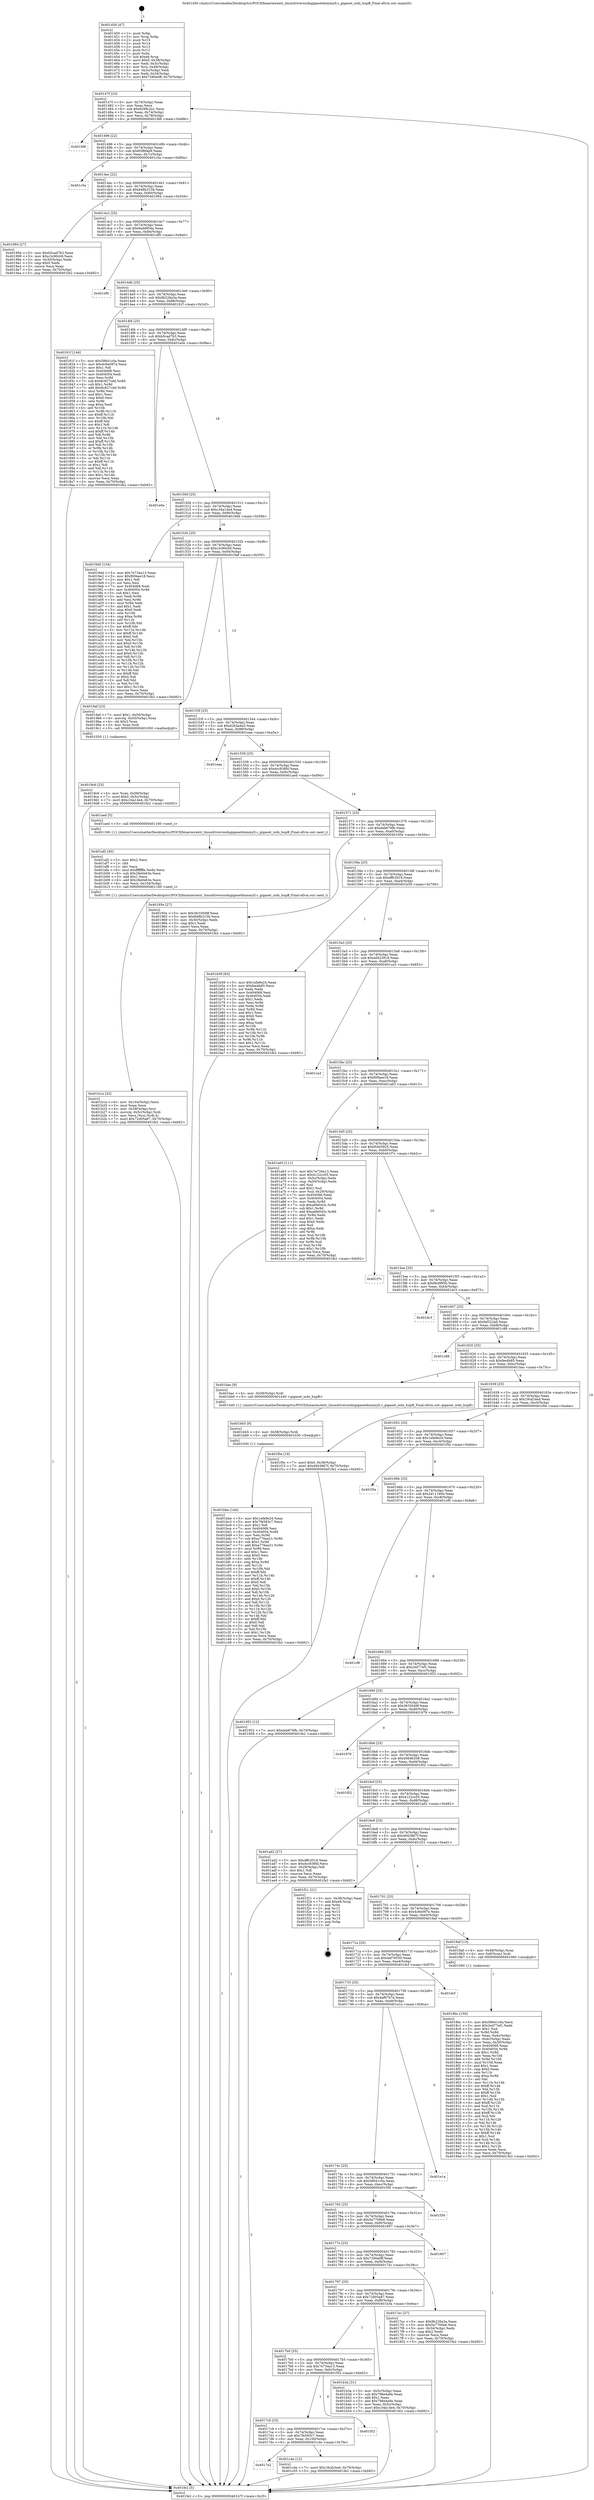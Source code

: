 digraph "0x401450" {
  label = "0x401450 (/mnt/c/Users/mathe/Desktop/tcc/POCII/binaries/extr_linuxdriversisdngigasetdummyll.c_gigaset_isdn_hupB_Final-ollvm.out::main(0))"
  labelloc = "t"
  node[shape=record]

  Entry [label="",width=0.3,height=0.3,shape=circle,fillcolor=black,style=filled]
  "0x40147f" [label="{
     0x40147f [23]\l
     | [instrs]\l
     &nbsp;&nbsp;0x40147f \<+3\>: mov -0x70(%rbp),%eax\l
     &nbsp;&nbsp;0x401482 \<+2\>: mov %eax,%ecx\l
     &nbsp;&nbsp;0x401484 \<+6\>: sub $0x8289c2a1,%ecx\l
     &nbsp;&nbsp;0x40148a \<+3\>: mov %eax,-0x74(%rbp)\l
     &nbsp;&nbsp;0x40148d \<+3\>: mov %ecx,-0x78(%rbp)\l
     &nbsp;&nbsp;0x401490 \<+6\>: je 0000000000401fd6 \<main+0xb86\>\l
  }"]
  "0x401fd6" [label="{
     0x401fd6\l
  }", style=dashed]
  "0x401496" [label="{
     0x401496 [22]\l
     | [instrs]\l
     &nbsp;&nbsp;0x401496 \<+5\>: jmp 000000000040149b \<main+0x4b\>\l
     &nbsp;&nbsp;0x40149b \<+3\>: mov -0x74(%rbp),%eax\l
     &nbsp;&nbsp;0x40149e \<+5\>: sub $0x83f6fab9,%eax\l
     &nbsp;&nbsp;0x4014a3 \<+3\>: mov %eax,-0x7c(%rbp)\l
     &nbsp;&nbsp;0x4014a6 \<+6\>: je 0000000000401c5a \<main+0x80a\>\l
  }"]
  Exit [label="",width=0.3,height=0.3,shape=circle,fillcolor=black,style=filled,peripheries=2]
  "0x401c5a" [label="{
     0x401c5a\l
  }", style=dashed]
  "0x4014ac" [label="{
     0x4014ac [22]\l
     | [instrs]\l
     &nbsp;&nbsp;0x4014ac \<+5\>: jmp 00000000004014b1 \<main+0x61\>\l
     &nbsp;&nbsp;0x4014b1 \<+3\>: mov -0x74(%rbp),%eax\l
     &nbsp;&nbsp;0x4014b4 \<+5\>: sub $0x848b315b,%eax\l
     &nbsp;&nbsp;0x4014b9 \<+3\>: mov %eax,-0x80(%rbp)\l
     &nbsp;&nbsp;0x4014bc \<+6\>: je 0000000000401994 \<main+0x544\>\l
  }"]
  "0x4017e2" [label="{
     0x4017e2\l
  }", style=dashed]
  "0x401994" [label="{
     0x401994 [27]\l
     | [instrs]\l
     &nbsp;&nbsp;0x401994 \<+5\>: mov $0xb5cad7b3,%eax\l
     &nbsp;&nbsp;0x401999 \<+5\>: mov $0xc3c90cb9,%ecx\l
     &nbsp;&nbsp;0x40199e \<+3\>: mov -0x30(%rbp),%edx\l
     &nbsp;&nbsp;0x4019a1 \<+3\>: cmp $0x0,%edx\l
     &nbsp;&nbsp;0x4019a4 \<+3\>: cmove %ecx,%eax\l
     &nbsp;&nbsp;0x4019a7 \<+3\>: mov %eax,-0x70(%rbp)\l
     &nbsp;&nbsp;0x4019aa \<+5\>: jmp 0000000000401fe2 \<main+0xb92\>\l
  }"]
  "0x4014c2" [label="{
     0x4014c2 [25]\l
     | [instrs]\l
     &nbsp;&nbsp;0x4014c2 \<+5\>: jmp 00000000004014c7 \<main+0x77\>\l
     &nbsp;&nbsp;0x4014c7 \<+3\>: mov -0x74(%rbp),%eax\l
     &nbsp;&nbsp;0x4014ca \<+5\>: sub $0x9add954a,%eax\l
     &nbsp;&nbsp;0x4014cf \<+6\>: mov %eax,-0x84(%rbp)\l
     &nbsp;&nbsp;0x4014d5 \<+6\>: je 0000000000401df0 \<main+0x9a0\>\l
  }"]
  "0x401c4e" [label="{
     0x401c4e [12]\l
     | [instrs]\l
     &nbsp;&nbsp;0x401c4e \<+7\>: movl $0x19cd24ed,-0x70(%rbp)\l
     &nbsp;&nbsp;0x401c55 \<+5\>: jmp 0000000000401fe2 \<main+0xb92\>\l
  }"]
  "0x401df0" [label="{
     0x401df0\l
  }", style=dashed]
  "0x4014db" [label="{
     0x4014db [25]\l
     | [instrs]\l
     &nbsp;&nbsp;0x4014db \<+5\>: jmp 00000000004014e0 \<main+0x90\>\l
     &nbsp;&nbsp;0x4014e0 \<+3\>: mov -0x74(%rbp),%eax\l
     &nbsp;&nbsp;0x4014e3 \<+5\>: sub $0x9b226a3a,%eax\l
     &nbsp;&nbsp;0x4014e8 \<+6\>: mov %eax,-0x88(%rbp)\l
     &nbsp;&nbsp;0x4014ee \<+6\>: je 000000000040181f \<main+0x3cf\>\l
  }"]
  "0x4017c9" [label="{
     0x4017c9 [25]\l
     | [instrs]\l
     &nbsp;&nbsp;0x4017c9 \<+5\>: jmp 00000000004017ce \<main+0x37e\>\l
     &nbsp;&nbsp;0x4017ce \<+3\>: mov -0x74(%rbp),%eax\l
     &nbsp;&nbsp;0x4017d1 \<+5\>: sub $0x7fe583c7,%eax\l
     &nbsp;&nbsp;0x4017d6 \<+6\>: mov %eax,-0x100(%rbp)\l
     &nbsp;&nbsp;0x4017dc \<+6\>: je 0000000000401c4e \<main+0x7fe\>\l
  }"]
  "0x40181f" [label="{
     0x40181f [144]\l
     | [instrs]\l
     &nbsp;&nbsp;0x40181f \<+5\>: mov $0x58641c0a,%eax\l
     &nbsp;&nbsp;0x401824 \<+5\>: mov $0x4c6e097e,%ecx\l
     &nbsp;&nbsp;0x401829 \<+2\>: mov $0x1,%dl\l
     &nbsp;&nbsp;0x40182b \<+7\>: mov 0x404068,%esi\l
     &nbsp;&nbsp;0x401832 \<+7\>: mov 0x404054,%edi\l
     &nbsp;&nbsp;0x401839 \<+3\>: mov %esi,%r8d\l
     &nbsp;&nbsp;0x40183c \<+7\>: sub $0x8c827cdd,%r8d\l
     &nbsp;&nbsp;0x401843 \<+4\>: sub $0x1,%r8d\l
     &nbsp;&nbsp;0x401847 \<+7\>: add $0x8c827cdd,%r8d\l
     &nbsp;&nbsp;0x40184e \<+4\>: imul %r8d,%esi\l
     &nbsp;&nbsp;0x401852 \<+3\>: and $0x1,%esi\l
     &nbsp;&nbsp;0x401855 \<+3\>: cmp $0x0,%esi\l
     &nbsp;&nbsp;0x401858 \<+4\>: sete %r9b\l
     &nbsp;&nbsp;0x40185c \<+3\>: cmp $0xa,%edi\l
     &nbsp;&nbsp;0x40185f \<+4\>: setl %r10b\l
     &nbsp;&nbsp;0x401863 \<+3\>: mov %r9b,%r11b\l
     &nbsp;&nbsp;0x401866 \<+4\>: xor $0xff,%r11b\l
     &nbsp;&nbsp;0x40186a \<+3\>: mov %r10b,%bl\l
     &nbsp;&nbsp;0x40186d \<+3\>: xor $0xff,%bl\l
     &nbsp;&nbsp;0x401870 \<+3\>: xor $0x1,%dl\l
     &nbsp;&nbsp;0x401873 \<+3\>: mov %r11b,%r14b\l
     &nbsp;&nbsp;0x401876 \<+4\>: and $0xff,%r14b\l
     &nbsp;&nbsp;0x40187a \<+3\>: and %dl,%r9b\l
     &nbsp;&nbsp;0x40187d \<+3\>: mov %bl,%r15b\l
     &nbsp;&nbsp;0x401880 \<+4\>: and $0xff,%r15b\l
     &nbsp;&nbsp;0x401884 \<+3\>: and %dl,%r10b\l
     &nbsp;&nbsp;0x401887 \<+3\>: or %r9b,%r14b\l
     &nbsp;&nbsp;0x40188a \<+3\>: or %r10b,%r15b\l
     &nbsp;&nbsp;0x40188d \<+3\>: xor %r15b,%r14b\l
     &nbsp;&nbsp;0x401890 \<+3\>: or %bl,%r11b\l
     &nbsp;&nbsp;0x401893 \<+4\>: xor $0xff,%r11b\l
     &nbsp;&nbsp;0x401897 \<+3\>: or $0x1,%dl\l
     &nbsp;&nbsp;0x40189a \<+3\>: and %dl,%r11b\l
     &nbsp;&nbsp;0x40189d \<+3\>: or %r11b,%r14b\l
     &nbsp;&nbsp;0x4018a0 \<+4\>: test $0x1,%r14b\l
     &nbsp;&nbsp;0x4018a4 \<+3\>: cmovne %ecx,%eax\l
     &nbsp;&nbsp;0x4018a7 \<+3\>: mov %eax,-0x70(%rbp)\l
     &nbsp;&nbsp;0x4018aa \<+5\>: jmp 0000000000401fe2 \<main+0xb92\>\l
  }"]
  "0x4014f4" [label="{
     0x4014f4 [25]\l
     | [instrs]\l
     &nbsp;&nbsp;0x4014f4 \<+5\>: jmp 00000000004014f9 \<main+0xa9\>\l
     &nbsp;&nbsp;0x4014f9 \<+3\>: mov -0x74(%rbp),%eax\l
     &nbsp;&nbsp;0x4014fc \<+5\>: sub $0xb5cad7b3,%eax\l
     &nbsp;&nbsp;0x401501 \<+6\>: mov %eax,-0x8c(%rbp)\l
     &nbsp;&nbsp;0x401507 \<+6\>: je 0000000000401e0e \<main+0x9be\>\l
  }"]
  "0x401f52" [label="{
     0x401f52\l
  }", style=dashed]
  "0x401e0e" [label="{
     0x401e0e\l
  }", style=dashed]
  "0x40150d" [label="{
     0x40150d [25]\l
     | [instrs]\l
     &nbsp;&nbsp;0x40150d \<+5\>: jmp 0000000000401512 \<main+0xc2\>\l
     &nbsp;&nbsp;0x401512 \<+3\>: mov -0x74(%rbp),%eax\l
     &nbsp;&nbsp;0x401515 \<+5\>: sub $0xc34a14e4,%eax\l
     &nbsp;&nbsp;0x40151a \<+6\>: mov %eax,-0x90(%rbp)\l
     &nbsp;&nbsp;0x401520 \<+6\>: je 00000000004019dd \<main+0x58d\>\l
  }"]
  "0x401bbe" [label="{
     0x401bbe [144]\l
     | [instrs]\l
     &nbsp;&nbsp;0x401bbe \<+5\>: mov $0x1efa9e24,%eax\l
     &nbsp;&nbsp;0x401bc3 \<+5\>: mov $0x7fe583c7,%ecx\l
     &nbsp;&nbsp;0x401bc8 \<+2\>: mov $0x1,%dl\l
     &nbsp;&nbsp;0x401bca \<+7\>: mov 0x404068,%esi\l
     &nbsp;&nbsp;0x401bd1 \<+8\>: mov 0x404054,%r8d\l
     &nbsp;&nbsp;0x401bd9 \<+3\>: mov %esi,%r9d\l
     &nbsp;&nbsp;0x401bdc \<+7\>: sub $0xa776ae21,%r9d\l
     &nbsp;&nbsp;0x401be3 \<+4\>: sub $0x1,%r9d\l
     &nbsp;&nbsp;0x401be7 \<+7\>: add $0xa776ae21,%r9d\l
     &nbsp;&nbsp;0x401bee \<+4\>: imul %r9d,%esi\l
     &nbsp;&nbsp;0x401bf2 \<+3\>: and $0x1,%esi\l
     &nbsp;&nbsp;0x401bf5 \<+3\>: cmp $0x0,%esi\l
     &nbsp;&nbsp;0x401bf8 \<+4\>: sete %r10b\l
     &nbsp;&nbsp;0x401bfc \<+4\>: cmp $0xa,%r8d\l
     &nbsp;&nbsp;0x401c00 \<+4\>: setl %r11b\l
     &nbsp;&nbsp;0x401c04 \<+3\>: mov %r10b,%bl\l
     &nbsp;&nbsp;0x401c07 \<+3\>: xor $0xff,%bl\l
     &nbsp;&nbsp;0x401c0a \<+3\>: mov %r11b,%r14b\l
     &nbsp;&nbsp;0x401c0d \<+4\>: xor $0xff,%r14b\l
     &nbsp;&nbsp;0x401c11 \<+3\>: xor $0x0,%dl\l
     &nbsp;&nbsp;0x401c14 \<+3\>: mov %bl,%r15b\l
     &nbsp;&nbsp;0x401c17 \<+4\>: and $0x0,%r15b\l
     &nbsp;&nbsp;0x401c1b \<+3\>: and %dl,%r10b\l
     &nbsp;&nbsp;0x401c1e \<+3\>: mov %r14b,%r12b\l
     &nbsp;&nbsp;0x401c21 \<+4\>: and $0x0,%r12b\l
     &nbsp;&nbsp;0x401c25 \<+3\>: and %dl,%r11b\l
     &nbsp;&nbsp;0x401c28 \<+3\>: or %r10b,%r15b\l
     &nbsp;&nbsp;0x401c2b \<+3\>: or %r11b,%r12b\l
     &nbsp;&nbsp;0x401c2e \<+3\>: xor %r12b,%r15b\l
     &nbsp;&nbsp;0x401c31 \<+3\>: or %r14b,%bl\l
     &nbsp;&nbsp;0x401c34 \<+3\>: xor $0xff,%bl\l
     &nbsp;&nbsp;0x401c37 \<+3\>: or $0x0,%dl\l
     &nbsp;&nbsp;0x401c3a \<+2\>: and %dl,%bl\l
     &nbsp;&nbsp;0x401c3c \<+3\>: or %bl,%r15b\l
     &nbsp;&nbsp;0x401c3f \<+4\>: test $0x1,%r15b\l
     &nbsp;&nbsp;0x401c43 \<+3\>: cmovne %ecx,%eax\l
     &nbsp;&nbsp;0x401c46 \<+3\>: mov %eax,-0x70(%rbp)\l
     &nbsp;&nbsp;0x401c49 \<+5\>: jmp 0000000000401fe2 \<main+0xb92\>\l
  }"]
  "0x4019dd" [label="{
     0x4019dd [134]\l
     | [instrs]\l
     &nbsp;&nbsp;0x4019dd \<+5\>: mov $0x7e734a13,%eax\l
     &nbsp;&nbsp;0x4019e2 \<+5\>: mov $0xf00bee18,%ecx\l
     &nbsp;&nbsp;0x4019e7 \<+2\>: mov $0x1,%dl\l
     &nbsp;&nbsp;0x4019e9 \<+2\>: xor %esi,%esi\l
     &nbsp;&nbsp;0x4019eb \<+7\>: mov 0x404068,%edi\l
     &nbsp;&nbsp;0x4019f2 \<+8\>: mov 0x404054,%r8d\l
     &nbsp;&nbsp;0x4019fa \<+3\>: sub $0x1,%esi\l
     &nbsp;&nbsp;0x4019fd \<+3\>: mov %edi,%r9d\l
     &nbsp;&nbsp;0x401a00 \<+3\>: add %esi,%r9d\l
     &nbsp;&nbsp;0x401a03 \<+4\>: imul %r9d,%edi\l
     &nbsp;&nbsp;0x401a07 \<+3\>: and $0x1,%edi\l
     &nbsp;&nbsp;0x401a0a \<+3\>: cmp $0x0,%edi\l
     &nbsp;&nbsp;0x401a0d \<+4\>: sete %r10b\l
     &nbsp;&nbsp;0x401a11 \<+4\>: cmp $0xa,%r8d\l
     &nbsp;&nbsp;0x401a15 \<+4\>: setl %r11b\l
     &nbsp;&nbsp;0x401a19 \<+3\>: mov %r10b,%bl\l
     &nbsp;&nbsp;0x401a1c \<+3\>: xor $0xff,%bl\l
     &nbsp;&nbsp;0x401a1f \<+3\>: mov %r11b,%r14b\l
     &nbsp;&nbsp;0x401a22 \<+4\>: xor $0xff,%r14b\l
     &nbsp;&nbsp;0x401a26 \<+3\>: xor $0x0,%dl\l
     &nbsp;&nbsp;0x401a29 \<+3\>: mov %bl,%r15b\l
     &nbsp;&nbsp;0x401a2c \<+4\>: and $0x0,%r15b\l
     &nbsp;&nbsp;0x401a30 \<+3\>: and %dl,%r10b\l
     &nbsp;&nbsp;0x401a33 \<+3\>: mov %r14b,%r12b\l
     &nbsp;&nbsp;0x401a36 \<+4\>: and $0x0,%r12b\l
     &nbsp;&nbsp;0x401a3a \<+3\>: and %dl,%r11b\l
     &nbsp;&nbsp;0x401a3d \<+3\>: or %r10b,%r15b\l
     &nbsp;&nbsp;0x401a40 \<+3\>: or %r11b,%r12b\l
     &nbsp;&nbsp;0x401a43 \<+3\>: xor %r12b,%r15b\l
     &nbsp;&nbsp;0x401a46 \<+3\>: or %r14b,%bl\l
     &nbsp;&nbsp;0x401a49 \<+3\>: xor $0xff,%bl\l
     &nbsp;&nbsp;0x401a4c \<+3\>: or $0x0,%dl\l
     &nbsp;&nbsp;0x401a4f \<+2\>: and %dl,%bl\l
     &nbsp;&nbsp;0x401a51 \<+3\>: or %bl,%r15b\l
     &nbsp;&nbsp;0x401a54 \<+4\>: test $0x1,%r15b\l
     &nbsp;&nbsp;0x401a58 \<+3\>: cmovne %ecx,%eax\l
     &nbsp;&nbsp;0x401a5b \<+3\>: mov %eax,-0x70(%rbp)\l
     &nbsp;&nbsp;0x401a5e \<+5\>: jmp 0000000000401fe2 \<main+0xb92\>\l
  }"]
  "0x401526" [label="{
     0x401526 [25]\l
     | [instrs]\l
     &nbsp;&nbsp;0x401526 \<+5\>: jmp 000000000040152b \<main+0xdb\>\l
     &nbsp;&nbsp;0x40152b \<+3\>: mov -0x74(%rbp),%eax\l
     &nbsp;&nbsp;0x40152e \<+5\>: sub $0xc3c90cb9,%eax\l
     &nbsp;&nbsp;0x401533 \<+6\>: mov %eax,-0x94(%rbp)\l
     &nbsp;&nbsp;0x401539 \<+6\>: je 00000000004019af \<main+0x55f\>\l
  }"]
  "0x401bb5" [label="{
     0x401bb5 [9]\l
     | [instrs]\l
     &nbsp;&nbsp;0x401bb5 \<+4\>: mov -0x58(%rbp),%rdi\l
     &nbsp;&nbsp;0x401bb9 \<+5\>: call 0000000000401030 \<free@plt\>\l
     | [calls]\l
     &nbsp;&nbsp;0x401030 \{1\} (unknown)\l
  }"]
  "0x4019af" [label="{
     0x4019af [23]\l
     | [instrs]\l
     &nbsp;&nbsp;0x4019af \<+7\>: movl $0x1,-0x50(%rbp)\l
     &nbsp;&nbsp;0x4019b6 \<+4\>: movslq -0x50(%rbp),%rax\l
     &nbsp;&nbsp;0x4019ba \<+4\>: shl $0x2,%rax\l
     &nbsp;&nbsp;0x4019be \<+3\>: mov %rax,%rdi\l
     &nbsp;&nbsp;0x4019c1 \<+5\>: call 0000000000401050 \<malloc@plt\>\l
     | [calls]\l
     &nbsp;&nbsp;0x401050 \{1\} (unknown)\l
  }"]
  "0x40153f" [label="{
     0x40153f [25]\l
     | [instrs]\l
     &nbsp;&nbsp;0x40153f \<+5\>: jmp 0000000000401544 \<main+0xf4\>\l
     &nbsp;&nbsp;0x401544 \<+3\>: mov -0x74(%rbp),%eax\l
     &nbsp;&nbsp;0x401547 \<+5\>: sub $0xd2b5a4a5,%eax\l
     &nbsp;&nbsp;0x40154c \<+6\>: mov %eax,-0x98(%rbp)\l
     &nbsp;&nbsp;0x401552 \<+6\>: je 0000000000401eaa \<main+0xa5a\>\l
  }"]
  "0x4017b0" [label="{
     0x4017b0 [25]\l
     | [instrs]\l
     &nbsp;&nbsp;0x4017b0 \<+5\>: jmp 00000000004017b5 \<main+0x365\>\l
     &nbsp;&nbsp;0x4017b5 \<+3\>: mov -0x74(%rbp),%eax\l
     &nbsp;&nbsp;0x4017b8 \<+5\>: sub $0x7e734a13,%eax\l
     &nbsp;&nbsp;0x4017bd \<+6\>: mov %eax,-0xfc(%rbp)\l
     &nbsp;&nbsp;0x4017c3 \<+6\>: je 0000000000401f52 \<main+0xb02\>\l
  }"]
  "0x401eaa" [label="{
     0x401eaa\l
  }", style=dashed]
  "0x401558" [label="{
     0x401558 [25]\l
     | [instrs]\l
     &nbsp;&nbsp;0x401558 \<+5\>: jmp 000000000040155d \<main+0x10d\>\l
     &nbsp;&nbsp;0x40155d \<+3\>: mov -0x74(%rbp),%eax\l
     &nbsp;&nbsp;0x401560 \<+5\>: sub $0xdcc838fd,%eax\l
     &nbsp;&nbsp;0x401565 \<+6\>: mov %eax,-0x9c(%rbp)\l
     &nbsp;&nbsp;0x40156b \<+6\>: je 0000000000401aed \<main+0x69d\>\l
  }"]
  "0x401b3a" [label="{
     0x401b3a [31]\l
     | [instrs]\l
     &nbsp;&nbsp;0x401b3a \<+3\>: mov -0x5c(%rbp),%eax\l
     &nbsp;&nbsp;0x401b3d \<+5\>: sub $0x798e4a9e,%eax\l
     &nbsp;&nbsp;0x401b42 \<+3\>: add $0x1,%eax\l
     &nbsp;&nbsp;0x401b45 \<+5\>: add $0x798e4a9e,%eax\l
     &nbsp;&nbsp;0x401b4a \<+3\>: mov %eax,-0x5c(%rbp)\l
     &nbsp;&nbsp;0x401b4d \<+7\>: movl $0xc34a14e4,-0x70(%rbp)\l
     &nbsp;&nbsp;0x401b54 \<+5\>: jmp 0000000000401fe2 \<main+0xb92\>\l
  }"]
  "0x401aed" [label="{
     0x401aed [5]\l
     | [instrs]\l
     &nbsp;&nbsp;0x401aed \<+5\>: call 0000000000401160 \<next_i\>\l
     | [calls]\l
     &nbsp;&nbsp;0x401160 \{1\} (/mnt/c/Users/mathe/Desktop/tcc/POCII/binaries/extr_linuxdriversisdngigasetdummyll.c_gigaset_isdn_hupB_Final-ollvm.out::next_i)\l
  }"]
  "0x401571" [label="{
     0x401571 [25]\l
     | [instrs]\l
     &nbsp;&nbsp;0x401571 \<+5\>: jmp 0000000000401576 \<main+0x126\>\l
     &nbsp;&nbsp;0x401576 \<+3\>: mov -0x74(%rbp),%eax\l
     &nbsp;&nbsp;0x401579 \<+5\>: sub $0xdeb676fb,%eax\l
     &nbsp;&nbsp;0x40157e \<+6\>: mov %eax,-0xa0(%rbp)\l
     &nbsp;&nbsp;0x401584 \<+6\>: je 000000000040195e \<main+0x50e\>\l
  }"]
  "0x401b1a" [label="{
     0x401b1a [32]\l
     | [instrs]\l
     &nbsp;&nbsp;0x401b1a \<+6\>: mov -0x104(%rbp),%ecx\l
     &nbsp;&nbsp;0x401b20 \<+3\>: imul %eax,%ecx\l
     &nbsp;&nbsp;0x401b23 \<+4\>: mov -0x58(%rbp),%rsi\l
     &nbsp;&nbsp;0x401b27 \<+4\>: movslq -0x5c(%rbp),%rdi\l
     &nbsp;&nbsp;0x401b2b \<+3\>: mov %ecx,(%rsi,%rdi,4)\l
     &nbsp;&nbsp;0x401b2e \<+7\>: movl $0x72d05a87,-0x70(%rbp)\l
     &nbsp;&nbsp;0x401b35 \<+5\>: jmp 0000000000401fe2 \<main+0xb92\>\l
  }"]
  "0x40195e" [label="{
     0x40195e [27]\l
     | [instrs]\l
     &nbsp;&nbsp;0x40195e \<+5\>: mov $0x3633049f,%eax\l
     &nbsp;&nbsp;0x401963 \<+5\>: mov $0x848b315b,%ecx\l
     &nbsp;&nbsp;0x401968 \<+3\>: mov -0x30(%rbp),%edx\l
     &nbsp;&nbsp;0x40196b \<+3\>: cmp $0x1,%edx\l
     &nbsp;&nbsp;0x40196e \<+3\>: cmovl %ecx,%eax\l
     &nbsp;&nbsp;0x401971 \<+3\>: mov %eax,-0x70(%rbp)\l
     &nbsp;&nbsp;0x401974 \<+5\>: jmp 0000000000401fe2 \<main+0xb92\>\l
  }"]
  "0x40158a" [label="{
     0x40158a [25]\l
     | [instrs]\l
     &nbsp;&nbsp;0x40158a \<+5\>: jmp 000000000040158f \<main+0x13f\>\l
     &nbsp;&nbsp;0x40158f \<+3\>: mov -0x74(%rbp),%eax\l
     &nbsp;&nbsp;0x401592 \<+5\>: sub $0xdffc3018,%eax\l
     &nbsp;&nbsp;0x401597 \<+6\>: mov %eax,-0xa4(%rbp)\l
     &nbsp;&nbsp;0x40159d \<+6\>: je 0000000000401b59 \<main+0x709\>\l
  }"]
  "0x401af2" [label="{
     0x401af2 [40]\l
     | [instrs]\l
     &nbsp;&nbsp;0x401af2 \<+5\>: mov $0x2,%ecx\l
     &nbsp;&nbsp;0x401af7 \<+1\>: cltd\l
     &nbsp;&nbsp;0x401af8 \<+2\>: idiv %ecx\l
     &nbsp;&nbsp;0x401afa \<+6\>: imul $0xfffffffe,%edx,%ecx\l
     &nbsp;&nbsp;0x401b00 \<+6\>: sub $0x28e0e63e,%ecx\l
     &nbsp;&nbsp;0x401b06 \<+3\>: add $0x1,%ecx\l
     &nbsp;&nbsp;0x401b09 \<+6\>: add $0x28e0e63e,%ecx\l
     &nbsp;&nbsp;0x401b0f \<+6\>: mov %ecx,-0x104(%rbp)\l
     &nbsp;&nbsp;0x401b15 \<+5\>: call 0000000000401160 \<next_i\>\l
     | [calls]\l
     &nbsp;&nbsp;0x401160 \{1\} (/mnt/c/Users/mathe/Desktop/tcc/POCII/binaries/extr_linuxdriversisdngigasetdummyll.c_gigaset_isdn_hupB_Final-ollvm.out::next_i)\l
  }"]
  "0x401b59" [label="{
     0x401b59 [83]\l
     | [instrs]\l
     &nbsp;&nbsp;0x401b59 \<+5\>: mov $0x1efa9e24,%eax\l
     &nbsp;&nbsp;0x401b5e \<+5\>: mov $0xfee4b85,%ecx\l
     &nbsp;&nbsp;0x401b63 \<+2\>: xor %edx,%edx\l
     &nbsp;&nbsp;0x401b65 \<+7\>: mov 0x404068,%esi\l
     &nbsp;&nbsp;0x401b6c \<+7\>: mov 0x404054,%edi\l
     &nbsp;&nbsp;0x401b73 \<+3\>: sub $0x1,%edx\l
     &nbsp;&nbsp;0x401b76 \<+3\>: mov %esi,%r8d\l
     &nbsp;&nbsp;0x401b79 \<+3\>: add %edx,%r8d\l
     &nbsp;&nbsp;0x401b7c \<+4\>: imul %r8d,%esi\l
     &nbsp;&nbsp;0x401b80 \<+3\>: and $0x1,%esi\l
     &nbsp;&nbsp;0x401b83 \<+3\>: cmp $0x0,%esi\l
     &nbsp;&nbsp;0x401b86 \<+4\>: sete %r9b\l
     &nbsp;&nbsp;0x401b8a \<+3\>: cmp $0xa,%edi\l
     &nbsp;&nbsp;0x401b8d \<+4\>: setl %r10b\l
     &nbsp;&nbsp;0x401b91 \<+3\>: mov %r9b,%r11b\l
     &nbsp;&nbsp;0x401b94 \<+3\>: and %r10b,%r11b\l
     &nbsp;&nbsp;0x401b97 \<+3\>: xor %r10b,%r9b\l
     &nbsp;&nbsp;0x401b9a \<+3\>: or %r9b,%r11b\l
     &nbsp;&nbsp;0x401b9d \<+4\>: test $0x1,%r11b\l
     &nbsp;&nbsp;0x401ba1 \<+3\>: cmovne %ecx,%eax\l
     &nbsp;&nbsp;0x401ba4 \<+3\>: mov %eax,-0x70(%rbp)\l
     &nbsp;&nbsp;0x401ba7 \<+5\>: jmp 0000000000401fe2 \<main+0xb92\>\l
  }"]
  "0x4015a3" [label="{
     0x4015a3 [25]\l
     | [instrs]\l
     &nbsp;&nbsp;0x4015a3 \<+5\>: jmp 00000000004015a8 \<main+0x158\>\l
     &nbsp;&nbsp;0x4015a8 \<+3\>: mov -0x74(%rbp),%eax\l
     &nbsp;&nbsp;0x4015ab \<+5\>: sub $0xed422818,%eax\l
     &nbsp;&nbsp;0x4015b0 \<+6\>: mov %eax,-0xa8(%rbp)\l
     &nbsp;&nbsp;0x4015b6 \<+6\>: je 0000000000401ca3 \<main+0x853\>\l
  }"]
  "0x4019c6" [label="{
     0x4019c6 [23]\l
     | [instrs]\l
     &nbsp;&nbsp;0x4019c6 \<+4\>: mov %rax,-0x58(%rbp)\l
     &nbsp;&nbsp;0x4019ca \<+7\>: movl $0x0,-0x5c(%rbp)\l
     &nbsp;&nbsp;0x4019d1 \<+7\>: movl $0xc34a14e4,-0x70(%rbp)\l
     &nbsp;&nbsp;0x4019d8 \<+5\>: jmp 0000000000401fe2 \<main+0xb92\>\l
  }"]
  "0x401ca3" [label="{
     0x401ca3\l
  }", style=dashed]
  "0x4015bc" [label="{
     0x4015bc [25]\l
     | [instrs]\l
     &nbsp;&nbsp;0x4015bc \<+5\>: jmp 00000000004015c1 \<main+0x171\>\l
     &nbsp;&nbsp;0x4015c1 \<+3\>: mov -0x74(%rbp),%eax\l
     &nbsp;&nbsp;0x4015c4 \<+5\>: sub $0xf00bee18,%eax\l
     &nbsp;&nbsp;0x4015c9 \<+6\>: mov %eax,-0xac(%rbp)\l
     &nbsp;&nbsp;0x4015cf \<+6\>: je 0000000000401a63 \<main+0x613\>\l
  }"]
  "0x4018bc" [label="{
     0x4018bc [150]\l
     | [instrs]\l
     &nbsp;&nbsp;0x4018bc \<+5\>: mov $0x58641c0a,%ecx\l
     &nbsp;&nbsp;0x4018c1 \<+5\>: mov $0x2ed77ef1,%edx\l
     &nbsp;&nbsp;0x4018c6 \<+3\>: mov $0x1,%sil\l
     &nbsp;&nbsp;0x4018c9 \<+3\>: xor %r8d,%r8d\l
     &nbsp;&nbsp;0x4018cc \<+3\>: mov %eax,-0x4c(%rbp)\l
     &nbsp;&nbsp;0x4018cf \<+3\>: mov -0x4c(%rbp),%eax\l
     &nbsp;&nbsp;0x4018d2 \<+3\>: mov %eax,-0x30(%rbp)\l
     &nbsp;&nbsp;0x4018d5 \<+7\>: mov 0x404068,%eax\l
     &nbsp;&nbsp;0x4018dc \<+8\>: mov 0x404054,%r9d\l
     &nbsp;&nbsp;0x4018e4 \<+4\>: sub $0x1,%r8d\l
     &nbsp;&nbsp;0x4018e8 \<+3\>: mov %eax,%r10d\l
     &nbsp;&nbsp;0x4018eb \<+3\>: add %r8d,%r10d\l
     &nbsp;&nbsp;0x4018ee \<+4\>: imul %r10d,%eax\l
     &nbsp;&nbsp;0x4018f2 \<+3\>: and $0x1,%eax\l
     &nbsp;&nbsp;0x4018f5 \<+3\>: cmp $0x0,%eax\l
     &nbsp;&nbsp;0x4018f8 \<+4\>: sete %r11b\l
     &nbsp;&nbsp;0x4018fc \<+4\>: cmp $0xa,%r9d\l
     &nbsp;&nbsp;0x401900 \<+3\>: setl %bl\l
     &nbsp;&nbsp;0x401903 \<+3\>: mov %r11b,%r14b\l
     &nbsp;&nbsp;0x401906 \<+4\>: xor $0xff,%r14b\l
     &nbsp;&nbsp;0x40190a \<+3\>: mov %bl,%r15b\l
     &nbsp;&nbsp;0x40190d \<+4\>: xor $0xff,%r15b\l
     &nbsp;&nbsp;0x401911 \<+4\>: xor $0x1,%sil\l
     &nbsp;&nbsp;0x401915 \<+3\>: mov %r14b,%r12b\l
     &nbsp;&nbsp;0x401918 \<+4\>: and $0xff,%r12b\l
     &nbsp;&nbsp;0x40191c \<+3\>: and %sil,%r11b\l
     &nbsp;&nbsp;0x40191f \<+3\>: mov %r15b,%r13b\l
     &nbsp;&nbsp;0x401922 \<+4\>: and $0xff,%r13b\l
     &nbsp;&nbsp;0x401926 \<+3\>: and %sil,%bl\l
     &nbsp;&nbsp;0x401929 \<+3\>: or %r11b,%r12b\l
     &nbsp;&nbsp;0x40192c \<+3\>: or %bl,%r13b\l
     &nbsp;&nbsp;0x40192f \<+3\>: xor %r13b,%r12b\l
     &nbsp;&nbsp;0x401932 \<+3\>: or %r15b,%r14b\l
     &nbsp;&nbsp;0x401935 \<+4\>: xor $0xff,%r14b\l
     &nbsp;&nbsp;0x401939 \<+4\>: or $0x1,%sil\l
     &nbsp;&nbsp;0x40193d \<+3\>: and %sil,%r14b\l
     &nbsp;&nbsp;0x401940 \<+3\>: or %r14b,%r12b\l
     &nbsp;&nbsp;0x401943 \<+4\>: test $0x1,%r12b\l
     &nbsp;&nbsp;0x401947 \<+3\>: cmovne %edx,%ecx\l
     &nbsp;&nbsp;0x40194a \<+3\>: mov %ecx,-0x70(%rbp)\l
     &nbsp;&nbsp;0x40194d \<+5\>: jmp 0000000000401fe2 \<main+0xb92\>\l
  }"]
  "0x401a63" [label="{
     0x401a63 [111]\l
     | [instrs]\l
     &nbsp;&nbsp;0x401a63 \<+5\>: mov $0x7e734a13,%eax\l
     &nbsp;&nbsp;0x401a68 \<+5\>: mov $0x4122cc05,%ecx\l
     &nbsp;&nbsp;0x401a6d \<+3\>: mov -0x5c(%rbp),%edx\l
     &nbsp;&nbsp;0x401a70 \<+3\>: cmp -0x50(%rbp),%edx\l
     &nbsp;&nbsp;0x401a73 \<+4\>: setl %sil\l
     &nbsp;&nbsp;0x401a77 \<+4\>: and $0x1,%sil\l
     &nbsp;&nbsp;0x401a7b \<+4\>: mov %sil,-0x29(%rbp)\l
     &nbsp;&nbsp;0x401a7f \<+7\>: mov 0x404068,%edx\l
     &nbsp;&nbsp;0x401a86 \<+7\>: mov 0x404054,%edi\l
     &nbsp;&nbsp;0x401a8d \<+3\>: mov %edx,%r8d\l
     &nbsp;&nbsp;0x401a90 \<+7\>: sub $0xa6fe043c,%r8d\l
     &nbsp;&nbsp;0x401a97 \<+4\>: sub $0x1,%r8d\l
     &nbsp;&nbsp;0x401a9b \<+7\>: add $0xa6fe043c,%r8d\l
     &nbsp;&nbsp;0x401aa2 \<+4\>: imul %r8d,%edx\l
     &nbsp;&nbsp;0x401aa6 \<+3\>: and $0x1,%edx\l
     &nbsp;&nbsp;0x401aa9 \<+3\>: cmp $0x0,%edx\l
     &nbsp;&nbsp;0x401aac \<+4\>: sete %sil\l
     &nbsp;&nbsp;0x401ab0 \<+3\>: cmp $0xa,%edi\l
     &nbsp;&nbsp;0x401ab3 \<+4\>: setl %r9b\l
     &nbsp;&nbsp;0x401ab7 \<+3\>: mov %sil,%r10b\l
     &nbsp;&nbsp;0x401aba \<+3\>: and %r9b,%r10b\l
     &nbsp;&nbsp;0x401abd \<+3\>: xor %r9b,%sil\l
     &nbsp;&nbsp;0x401ac0 \<+3\>: or %sil,%r10b\l
     &nbsp;&nbsp;0x401ac3 \<+4\>: test $0x1,%r10b\l
     &nbsp;&nbsp;0x401ac7 \<+3\>: cmovne %ecx,%eax\l
     &nbsp;&nbsp;0x401aca \<+3\>: mov %eax,-0x70(%rbp)\l
     &nbsp;&nbsp;0x401acd \<+5\>: jmp 0000000000401fe2 \<main+0xb92\>\l
  }"]
  "0x4015d5" [label="{
     0x4015d5 [25]\l
     | [instrs]\l
     &nbsp;&nbsp;0x4015d5 \<+5\>: jmp 00000000004015da \<main+0x18a\>\l
     &nbsp;&nbsp;0x4015da \<+3\>: mov -0x74(%rbp),%eax\l
     &nbsp;&nbsp;0x4015dd \<+5\>: sub $0xf5405925,%eax\l
     &nbsp;&nbsp;0x4015e2 \<+6\>: mov %eax,-0xb0(%rbp)\l
     &nbsp;&nbsp;0x4015e8 \<+6\>: je 0000000000401f7c \<main+0xb2c\>\l
  }"]
  "0x401450" [label="{
     0x401450 [47]\l
     | [instrs]\l
     &nbsp;&nbsp;0x401450 \<+1\>: push %rbp\l
     &nbsp;&nbsp;0x401451 \<+3\>: mov %rsp,%rbp\l
     &nbsp;&nbsp;0x401454 \<+2\>: push %r15\l
     &nbsp;&nbsp;0x401456 \<+2\>: push %r14\l
     &nbsp;&nbsp;0x401458 \<+2\>: push %r13\l
     &nbsp;&nbsp;0x40145a \<+2\>: push %r12\l
     &nbsp;&nbsp;0x40145c \<+1\>: push %rbx\l
     &nbsp;&nbsp;0x40145d \<+7\>: sub $0xe8,%rsp\l
     &nbsp;&nbsp;0x401464 \<+7\>: movl $0x0,-0x38(%rbp)\l
     &nbsp;&nbsp;0x40146b \<+3\>: mov %edi,-0x3c(%rbp)\l
     &nbsp;&nbsp;0x40146e \<+4\>: mov %rsi,-0x48(%rbp)\l
     &nbsp;&nbsp;0x401472 \<+3\>: mov -0x3c(%rbp),%edi\l
     &nbsp;&nbsp;0x401475 \<+3\>: mov %edi,-0x34(%rbp)\l
     &nbsp;&nbsp;0x401478 \<+7\>: movl $0x7290a0ff,-0x70(%rbp)\l
  }"]
  "0x401f7c" [label="{
     0x401f7c\l
  }", style=dashed]
  "0x4015ee" [label="{
     0x4015ee [25]\l
     | [instrs]\l
     &nbsp;&nbsp;0x4015ee \<+5\>: jmp 00000000004015f3 \<main+0x1a3\>\l
     &nbsp;&nbsp;0x4015f3 \<+3\>: mov -0x74(%rbp),%eax\l
     &nbsp;&nbsp;0x4015f6 \<+5\>: sub $0xf8c6f95b,%eax\l
     &nbsp;&nbsp;0x4015fb \<+6\>: mov %eax,-0xb4(%rbp)\l
     &nbsp;&nbsp;0x401601 \<+6\>: je 0000000000401dc3 \<main+0x973\>\l
  }"]
  "0x401fe2" [label="{
     0x401fe2 [5]\l
     | [instrs]\l
     &nbsp;&nbsp;0x401fe2 \<+5\>: jmp 000000000040147f \<main+0x2f\>\l
  }"]
  "0x401dc3" [label="{
     0x401dc3\l
  }", style=dashed]
  "0x401607" [label="{
     0x401607 [25]\l
     | [instrs]\l
     &nbsp;&nbsp;0x401607 \<+5\>: jmp 000000000040160c \<main+0x1bc\>\l
     &nbsp;&nbsp;0x40160c \<+3\>: mov -0x74(%rbp),%eax\l
     &nbsp;&nbsp;0x40160f \<+5\>: sub $0xfaf322ad,%eax\l
     &nbsp;&nbsp;0x401614 \<+6\>: mov %eax,-0xb8(%rbp)\l
     &nbsp;&nbsp;0x40161a \<+6\>: je 0000000000401c88 \<main+0x838\>\l
  }"]
  "0x401797" [label="{
     0x401797 [25]\l
     | [instrs]\l
     &nbsp;&nbsp;0x401797 \<+5\>: jmp 000000000040179c \<main+0x34c\>\l
     &nbsp;&nbsp;0x40179c \<+3\>: mov -0x74(%rbp),%eax\l
     &nbsp;&nbsp;0x40179f \<+5\>: sub $0x72d05a87,%eax\l
     &nbsp;&nbsp;0x4017a4 \<+6\>: mov %eax,-0xf8(%rbp)\l
     &nbsp;&nbsp;0x4017aa \<+6\>: je 0000000000401b3a \<main+0x6ea\>\l
  }"]
  "0x401c88" [label="{
     0x401c88\l
  }", style=dashed]
  "0x401620" [label="{
     0x401620 [25]\l
     | [instrs]\l
     &nbsp;&nbsp;0x401620 \<+5\>: jmp 0000000000401625 \<main+0x1d5\>\l
     &nbsp;&nbsp;0x401625 \<+3\>: mov -0x74(%rbp),%eax\l
     &nbsp;&nbsp;0x401628 \<+5\>: sub $0xfee4b85,%eax\l
     &nbsp;&nbsp;0x40162d \<+6\>: mov %eax,-0xbc(%rbp)\l
     &nbsp;&nbsp;0x401633 \<+6\>: je 0000000000401bac \<main+0x75c\>\l
  }"]
  "0x4017ec" [label="{
     0x4017ec [27]\l
     | [instrs]\l
     &nbsp;&nbsp;0x4017ec \<+5\>: mov $0x9b226a3a,%eax\l
     &nbsp;&nbsp;0x4017f1 \<+5\>: mov $0x5a7700e8,%ecx\l
     &nbsp;&nbsp;0x4017f6 \<+3\>: mov -0x34(%rbp),%edx\l
     &nbsp;&nbsp;0x4017f9 \<+3\>: cmp $0x2,%edx\l
     &nbsp;&nbsp;0x4017fc \<+3\>: cmovne %ecx,%eax\l
     &nbsp;&nbsp;0x4017ff \<+3\>: mov %eax,-0x70(%rbp)\l
     &nbsp;&nbsp;0x401802 \<+5\>: jmp 0000000000401fe2 \<main+0xb92\>\l
  }"]
  "0x401bac" [label="{
     0x401bac [9]\l
     | [instrs]\l
     &nbsp;&nbsp;0x401bac \<+4\>: mov -0x58(%rbp),%rdi\l
     &nbsp;&nbsp;0x401bb0 \<+5\>: call 0000000000401440 \<gigaset_isdn_hupB\>\l
     | [calls]\l
     &nbsp;&nbsp;0x401440 \{1\} (/mnt/c/Users/mathe/Desktop/tcc/POCII/binaries/extr_linuxdriversisdngigasetdummyll.c_gigaset_isdn_hupB_Final-ollvm.out::gigaset_isdn_hupB)\l
  }"]
  "0x401639" [label="{
     0x401639 [25]\l
     | [instrs]\l
     &nbsp;&nbsp;0x401639 \<+5\>: jmp 000000000040163e \<main+0x1ee\>\l
     &nbsp;&nbsp;0x40163e \<+3\>: mov -0x74(%rbp),%eax\l
     &nbsp;&nbsp;0x401641 \<+5\>: sub $0x19cd24ed,%eax\l
     &nbsp;&nbsp;0x401646 \<+6\>: mov %eax,-0xc0(%rbp)\l
     &nbsp;&nbsp;0x40164c \<+6\>: je 0000000000401f0e \<main+0xabe\>\l
  }"]
  "0x40177e" [label="{
     0x40177e [25]\l
     | [instrs]\l
     &nbsp;&nbsp;0x40177e \<+5\>: jmp 0000000000401783 \<main+0x333\>\l
     &nbsp;&nbsp;0x401783 \<+3\>: mov -0x74(%rbp),%eax\l
     &nbsp;&nbsp;0x401786 \<+5\>: sub $0x7290a0ff,%eax\l
     &nbsp;&nbsp;0x40178b \<+6\>: mov %eax,-0xf4(%rbp)\l
     &nbsp;&nbsp;0x401791 \<+6\>: je 00000000004017ec \<main+0x39c\>\l
  }"]
  "0x401f0e" [label="{
     0x401f0e [19]\l
     | [instrs]\l
     &nbsp;&nbsp;0x401f0e \<+7\>: movl $0x0,-0x38(%rbp)\l
     &nbsp;&nbsp;0x401f15 \<+7\>: movl $0x4943867f,-0x70(%rbp)\l
     &nbsp;&nbsp;0x401f1c \<+5\>: jmp 0000000000401fe2 \<main+0xb92\>\l
  }"]
  "0x401652" [label="{
     0x401652 [25]\l
     | [instrs]\l
     &nbsp;&nbsp;0x401652 \<+5\>: jmp 0000000000401657 \<main+0x207\>\l
     &nbsp;&nbsp;0x401657 \<+3\>: mov -0x74(%rbp),%eax\l
     &nbsp;&nbsp;0x40165a \<+5\>: sub $0x1efa9e24,%eax\l
     &nbsp;&nbsp;0x40165f \<+6\>: mov %eax,-0xc4(%rbp)\l
     &nbsp;&nbsp;0x401665 \<+6\>: je 0000000000401f5e \<main+0xb0e\>\l
  }"]
  "0x401807" [label="{
     0x401807\l
  }", style=dashed]
  "0x401f5e" [label="{
     0x401f5e\l
  }", style=dashed]
  "0x40166b" [label="{
     0x40166b [25]\l
     | [instrs]\l
     &nbsp;&nbsp;0x40166b \<+5\>: jmp 0000000000401670 \<main+0x220\>\l
     &nbsp;&nbsp;0x401670 \<+3\>: mov -0x74(%rbp),%eax\l
     &nbsp;&nbsp;0x401673 \<+5\>: sub $0x2d11160e,%eax\l
     &nbsp;&nbsp;0x401678 \<+6\>: mov %eax,-0xc8(%rbp)\l
     &nbsp;&nbsp;0x40167e \<+6\>: je 0000000000401cf6 \<main+0x8a6\>\l
  }"]
  "0x401765" [label="{
     0x401765 [25]\l
     | [instrs]\l
     &nbsp;&nbsp;0x401765 \<+5\>: jmp 000000000040176a \<main+0x31a\>\l
     &nbsp;&nbsp;0x40176a \<+3\>: mov -0x74(%rbp),%eax\l
     &nbsp;&nbsp;0x40176d \<+5\>: sub $0x5a7700e8,%eax\l
     &nbsp;&nbsp;0x401772 \<+6\>: mov %eax,-0xf0(%rbp)\l
     &nbsp;&nbsp;0x401778 \<+6\>: je 0000000000401807 \<main+0x3b7\>\l
  }"]
  "0x401cf6" [label="{
     0x401cf6\l
  }", style=dashed]
  "0x401684" [label="{
     0x401684 [25]\l
     | [instrs]\l
     &nbsp;&nbsp;0x401684 \<+5\>: jmp 0000000000401689 \<main+0x239\>\l
     &nbsp;&nbsp;0x401689 \<+3\>: mov -0x74(%rbp),%eax\l
     &nbsp;&nbsp;0x40168c \<+5\>: sub $0x2ed77ef1,%eax\l
     &nbsp;&nbsp;0x401691 \<+6\>: mov %eax,-0xcc(%rbp)\l
     &nbsp;&nbsp;0x401697 \<+6\>: je 0000000000401952 \<main+0x502\>\l
  }"]
  "0x401f36" [label="{
     0x401f36\l
  }", style=dashed]
  "0x401952" [label="{
     0x401952 [12]\l
     | [instrs]\l
     &nbsp;&nbsp;0x401952 \<+7\>: movl $0xdeb676fb,-0x70(%rbp)\l
     &nbsp;&nbsp;0x401959 \<+5\>: jmp 0000000000401fe2 \<main+0xb92\>\l
  }"]
  "0x40169d" [label="{
     0x40169d [25]\l
     | [instrs]\l
     &nbsp;&nbsp;0x40169d \<+5\>: jmp 00000000004016a2 \<main+0x252\>\l
     &nbsp;&nbsp;0x4016a2 \<+3\>: mov -0x74(%rbp),%eax\l
     &nbsp;&nbsp;0x4016a5 \<+5\>: sub $0x3633049f,%eax\l
     &nbsp;&nbsp;0x4016aa \<+6\>: mov %eax,-0xd0(%rbp)\l
     &nbsp;&nbsp;0x4016b0 \<+6\>: je 0000000000401979 \<main+0x529\>\l
  }"]
  "0x40174c" [label="{
     0x40174c [25]\l
     | [instrs]\l
     &nbsp;&nbsp;0x40174c \<+5\>: jmp 0000000000401751 \<main+0x301\>\l
     &nbsp;&nbsp;0x401751 \<+3\>: mov -0x74(%rbp),%eax\l
     &nbsp;&nbsp;0x401754 \<+5\>: sub $0x58641c0a,%eax\l
     &nbsp;&nbsp;0x401759 \<+6\>: mov %eax,-0xec(%rbp)\l
     &nbsp;&nbsp;0x40175f \<+6\>: je 0000000000401f36 \<main+0xae6\>\l
  }"]
  "0x401979" [label="{
     0x401979\l
  }", style=dashed]
  "0x4016b6" [label="{
     0x4016b6 [25]\l
     | [instrs]\l
     &nbsp;&nbsp;0x4016b6 \<+5\>: jmp 00000000004016bb \<main+0x26b\>\l
     &nbsp;&nbsp;0x4016bb \<+3\>: mov -0x74(%rbp),%eax\l
     &nbsp;&nbsp;0x4016be \<+5\>: sub $0x406d6208,%eax\l
     &nbsp;&nbsp;0x4016c3 \<+6\>: mov %eax,-0xd4(%rbp)\l
     &nbsp;&nbsp;0x4016c9 \<+6\>: je 0000000000401f02 \<main+0xab2\>\l
  }"]
  "0x401e1a" [label="{
     0x401e1a\l
  }", style=dashed]
  "0x401f02" [label="{
     0x401f02\l
  }", style=dashed]
  "0x4016cf" [label="{
     0x4016cf [25]\l
     | [instrs]\l
     &nbsp;&nbsp;0x4016cf \<+5\>: jmp 00000000004016d4 \<main+0x284\>\l
     &nbsp;&nbsp;0x4016d4 \<+3\>: mov -0x74(%rbp),%eax\l
     &nbsp;&nbsp;0x4016d7 \<+5\>: sub $0x4122cc05,%eax\l
     &nbsp;&nbsp;0x4016dc \<+6\>: mov %eax,-0xd8(%rbp)\l
     &nbsp;&nbsp;0x4016e2 \<+6\>: je 0000000000401ad2 \<main+0x682\>\l
  }"]
  "0x401733" [label="{
     0x401733 [25]\l
     | [instrs]\l
     &nbsp;&nbsp;0x401733 \<+5\>: jmp 0000000000401738 \<main+0x2e8\>\l
     &nbsp;&nbsp;0x401738 \<+3\>: mov -0x74(%rbp),%eax\l
     &nbsp;&nbsp;0x40173b \<+5\>: sub $0x4ef97b7e,%eax\l
     &nbsp;&nbsp;0x401740 \<+6\>: mov %eax,-0xe8(%rbp)\l
     &nbsp;&nbsp;0x401746 \<+6\>: je 0000000000401e1a \<main+0x9ca\>\l
  }"]
  "0x401ad2" [label="{
     0x401ad2 [27]\l
     | [instrs]\l
     &nbsp;&nbsp;0x401ad2 \<+5\>: mov $0xdffc3018,%eax\l
     &nbsp;&nbsp;0x401ad7 \<+5\>: mov $0xdcc838fd,%ecx\l
     &nbsp;&nbsp;0x401adc \<+3\>: mov -0x29(%rbp),%dl\l
     &nbsp;&nbsp;0x401adf \<+3\>: test $0x1,%dl\l
     &nbsp;&nbsp;0x401ae2 \<+3\>: cmovne %ecx,%eax\l
     &nbsp;&nbsp;0x401ae5 \<+3\>: mov %eax,-0x70(%rbp)\l
     &nbsp;&nbsp;0x401ae8 \<+5\>: jmp 0000000000401fe2 \<main+0xb92\>\l
  }"]
  "0x4016e8" [label="{
     0x4016e8 [25]\l
     | [instrs]\l
     &nbsp;&nbsp;0x4016e8 \<+5\>: jmp 00000000004016ed \<main+0x29d\>\l
     &nbsp;&nbsp;0x4016ed \<+3\>: mov -0x74(%rbp),%eax\l
     &nbsp;&nbsp;0x4016f0 \<+5\>: sub $0x4943867f,%eax\l
     &nbsp;&nbsp;0x4016f5 \<+6\>: mov %eax,-0xdc(%rbp)\l
     &nbsp;&nbsp;0x4016fb \<+6\>: je 0000000000401f21 \<main+0xad1\>\l
  }"]
  "0x401dcf" [label="{
     0x401dcf\l
  }", style=dashed]
  "0x401f21" [label="{
     0x401f21 [21]\l
     | [instrs]\l
     &nbsp;&nbsp;0x401f21 \<+3\>: mov -0x38(%rbp),%eax\l
     &nbsp;&nbsp;0x401f24 \<+7\>: add $0xe8,%rsp\l
     &nbsp;&nbsp;0x401f2b \<+1\>: pop %rbx\l
     &nbsp;&nbsp;0x401f2c \<+2\>: pop %r12\l
     &nbsp;&nbsp;0x401f2e \<+2\>: pop %r13\l
     &nbsp;&nbsp;0x401f30 \<+2\>: pop %r14\l
     &nbsp;&nbsp;0x401f32 \<+2\>: pop %r15\l
     &nbsp;&nbsp;0x401f34 \<+1\>: pop %rbp\l
     &nbsp;&nbsp;0x401f35 \<+1\>: ret\l
  }"]
  "0x401701" [label="{
     0x401701 [25]\l
     | [instrs]\l
     &nbsp;&nbsp;0x401701 \<+5\>: jmp 0000000000401706 \<main+0x2b6\>\l
     &nbsp;&nbsp;0x401706 \<+3\>: mov -0x74(%rbp),%eax\l
     &nbsp;&nbsp;0x401709 \<+5\>: sub $0x4c6e097e,%eax\l
     &nbsp;&nbsp;0x40170e \<+6\>: mov %eax,-0xe0(%rbp)\l
     &nbsp;&nbsp;0x401714 \<+6\>: je 00000000004018af \<main+0x45f\>\l
  }"]
  "0x40171a" [label="{
     0x40171a [25]\l
     | [instrs]\l
     &nbsp;&nbsp;0x40171a \<+5\>: jmp 000000000040171f \<main+0x2cf\>\l
     &nbsp;&nbsp;0x40171f \<+3\>: mov -0x74(%rbp),%eax\l
     &nbsp;&nbsp;0x401722 \<+5\>: sub $0x4ef76550,%eax\l
     &nbsp;&nbsp;0x401727 \<+6\>: mov %eax,-0xe4(%rbp)\l
     &nbsp;&nbsp;0x40172d \<+6\>: je 0000000000401dcf \<main+0x97f\>\l
  }"]
  "0x4018af" [label="{
     0x4018af [13]\l
     | [instrs]\l
     &nbsp;&nbsp;0x4018af \<+4\>: mov -0x48(%rbp),%rax\l
     &nbsp;&nbsp;0x4018b3 \<+4\>: mov 0x8(%rax),%rdi\l
     &nbsp;&nbsp;0x4018b7 \<+5\>: call 0000000000401060 \<atoi@plt\>\l
     | [calls]\l
     &nbsp;&nbsp;0x401060 \{1\} (unknown)\l
  }"]
  Entry -> "0x401450" [label=" 1"]
  "0x40147f" -> "0x401fd6" [label=" 0"]
  "0x40147f" -> "0x401496" [label=" 20"]
  "0x401f21" -> Exit [label=" 1"]
  "0x401496" -> "0x401c5a" [label=" 0"]
  "0x401496" -> "0x4014ac" [label=" 20"]
  "0x401f0e" -> "0x401fe2" [label=" 1"]
  "0x4014ac" -> "0x401994" [label=" 1"]
  "0x4014ac" -> "0x4014c2" [label=" 19"]
  "0x401c4e" -> "0x401fe2" [label=" 1"]
  "0x4014c2" -> "0x401df0" [label=" 0"]
  "0x4014c2" -> "0x4014db" [label=" 19"]
  "0x4017c9" -> "0x4017e2" [label=" 0"]
  "0x4014db" -> "0x40181f" [label=" 1"]
  "0x4014db" -> "0x4014f4" [label=" 18"]
  "0x4017c9" -> "0x401c4e" [label=" 1"]
  "0x4014f4" -> "0x401e0e" [label=" 0"]
  "0x4014f4" -> "0x40150d" [label=" 18"]
  "0x4017b0" -> "0x4017c9" [label=" 1"]
  "0x40150d" -> "0x4019dd" [label=" 2"]
  "0x40150d" -> "0x401526" [label=" 16"]
  "0x4017b0" -> "0x401f52" [label=" 0"]
  "0x401526" -> "0x4019af" [label=" 1"]
  "0x401526" -> "0x40153f" [label=" 15"]
  "0x401bbe" -> "0x401fe2" [label=" 1"]
  "0x40153f" -> "0x401eaa" [label=" 0"]
  "0x40153f" -> "0x401558" [label=" 15"]
  "0x401bb5" -> "0x401bbe" [label=" 1"]
  "0x401558" -> "0x401aed" [label=" 1"]
  "0x401558" -> "0x401571" [label=" 14"]
  "0x401bac" -> "0x401bb5" [label=" 1"]
  "0x401571" -> "0x40195e" [label=" 1"]
  "0x401571" -> "0x40158a" [label=" 13"]
  "0x401b3a" -> "0x401fe2" [label=" 1"]
  "0x40158a" -> "0x401b59" [label=" 1"]
  "0x40158a" -> "0x4015a3" [label=" 12"]
  "0x401797" -> "0x4017b0" [label=" 1"]
  "0x4015a3" -> "0x401ca3" [label=" 0"]
  "0x4015a3" -> "0x4015bc" [label=" 12"]
  "0x401797" -> "0x401b3a" [label=" 1"]
  "0x4015bc" -> "0x401a63" [label=" 2"]
  "0x4015bc" -> "0x4015d5" [label=" 10"]
  "0x401b59" -> "0x401fe2" [label=" 1"]
  "0x4015d5" -> "0x401f7c" [label=" 0"]
  "0x4015d5" -> "0x4015ee" [label=" 10"]
  "0x401b1a" -> "0x401fe2" [label=" 1"]
  "0x4015ee" -> "0x401dc3" [label=" 0"]
  "0x4015ee" -> "0x401607" [label=" 10"]
  "0x401af2" -> "0x401b1a" [label=" 1"]
  "0x401607" -> "0x401c88" [label=" 0"]
  "0x401607" -> "0x401620" [label=" 10"]
  "0x401aed" -> "0x401af2" [label=" 1"]
  "0x401620" -> "0x401bac" [label=" 1"]
  "0x401620" -> "0x401639" [label=" 9"]
  "0x401ad2" -> "0x401fe2" [label=" 2"]
  "0x401639" -> "0x401f0e" [label=" 1"]
  "0x401639" -> "0x401652" [label=" 8"]
  "0x4019dd" -> "0x401fe2" [label=" 2"]
  "0x401652" -> "0x401f5e" [label=" 0"]
  "0x401652" -> "0x40166b" [label=" 8"]
  "0x4019c6" -> "0x401fe2" [label=" 1"]
  "0x40166b" -> "0x401cf6" [label=" 0"]
  "0x40166b" -> "0x401684" [label=" 8"]
  "0x401994" -> "0x401fe2" [label=" 1"]
  "0x401684" -> "0x401952" [label=" 1"]
  "0x401684" -> "0x40169d" [label=" 7"]
  "0x40195e" -> "0x401fe2" [label=" 1"]
  "0x40169d" -> "0x401979" [label=" 0"]
  "0x40169d" -> "0x4016b6" [label=" 7"]
  "0x4018bc" -> "0x401fe2" [label=" 1"]
  "0x4016b6" -> "0x401f02" [label=" 0"]
  "0x4016b6" -> "0x4016cf" [label=" 7"]
  "0x4018af" -> "0x4018bc" [label=" 1"]
  "0x4016cf" -> "0x401ad2" [label=" 2"]
  "0x4016cf" -> "0x4016e8" [label=" 5"]
  "0x401fe2" -> "0x40147f" [label=" 19"]
  "0x4016e8" -> "0x401f21" [label=" 1"]
  "0x4016e8" -> "0x401701" [label=" 4"]
  "0x401450" -> "0x40147f" [label=" 1"]
  "0x401701" -> "0x4018af" [label=" 1"]
  "0x401701" -> "0x40171a" [label=" 3"]
  "0x4017ec" -> "0x401fe2" [label=" 1"]
  "0x40171a" -> "0x401dcf" [label=" 0"]
  "0x40171a" -> "0x401733" [label=" 3"]
  "0x40181f" -> "0x401fe2" [label=" 1"]
  "0x401733" -> "0x401e1a" [label=" 0"]
  "0x401733" -> "0x40174c" [label=" 3"]
  "0x401952" -> "0x401fe2" [label=" 1"]
  "0x40174c" -> "0x401f36" [label=" 0"]
  "0x40174c" -> "0x401765" [label=" 3"]
  "0x4019af" -> "0x4019c6" [label=" 1"]
  "0x401765" -> "0x401807" [label=" 0"]
  "0x401765" -> "0x40177e" [label=" 3"]
  "0x401a63" -> "0x401fe2" [label=" 2"]
  "0x40177e" -> "0x4017ec" [label=" 1"]
  "0x40177e" -> "0x401797" [label=" 2"]
}
